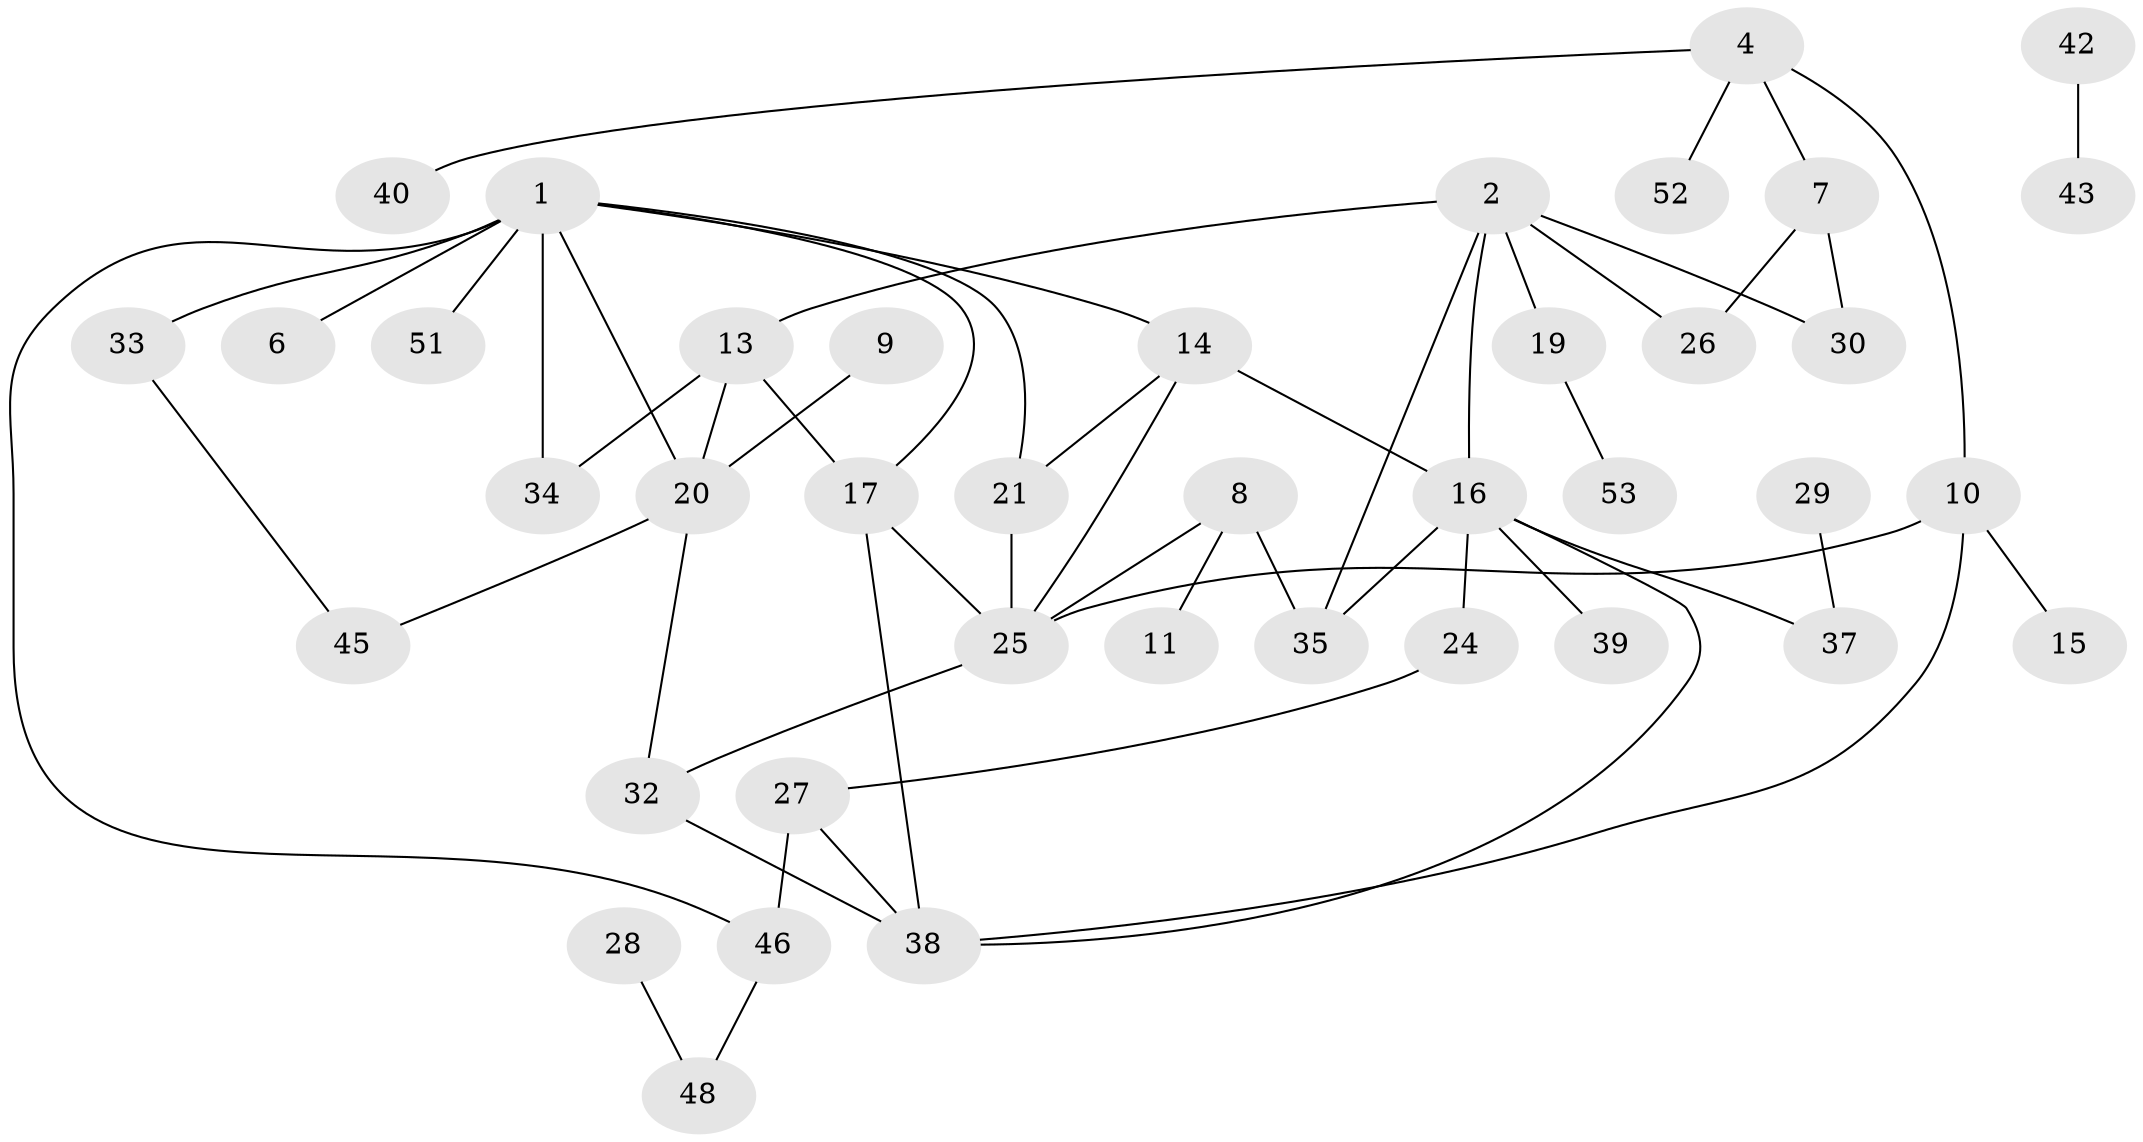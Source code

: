 // original degree distribution, {6: 0.0297029702970297, 3: 0.13861386138613863, 0: 0.1188118811881188, 2: 0.3069306930693069, 1: 0.26732673267326734, 4: 0.0891089108910891, 5: 0.04950495049504951}
// Generated by graph-tools (version 1.1) at 2025/48/03/04/25 22:48:19]
// undirected, 40 vertices, 55 edges
graph export_dot {
  node [color=gray90,style=filled];
  1;
  2;
  4;
  6;
  7;
  8;
  9;
  10;
  11;
  13;
  14;
  15;
  16;
  17;
  19;
  20;
  21;
  24;
  25;
  26;
  27;
  28;
  29;
  30;
  32;
  33;
  34;
  35;
  37;
  38;
  39;
  40;
  42;
  43;
  45;
  46;
  48;
  51;
  52;
  53;
  1 -- 6 [weight=1.0];
  1 -- 14 [weight=1.0];
  1 -- 17 [weight=1.0];
  1 -- 20 [weight=1.0];
  1 -- 21 [weight=1.0];
  1 -- 33 [weight=2.0];
  1 -- 34 [weight=1.0];
  1 -- 46 [weight=1.0];
  1 -- 51 [weight=1.0];
  2 -- 13 [weight=1.0];
  2 -- 16 [weight=1.0];
  2 -- 19 [weight=1.0];
  2 -- 26 [weight=1.0];
  2 -- 30 [weight=1.0];
  2 -- 35 [weight=1.0];
  4 -- 7 [weight=1.0];
  4 -- 10 [weight=1.0];
  4 -- 40 [weight=1.0];
  4 -- 52 [weight=1.0];
  7 -- 26 [weight=1.0];
  7 -- 30 [weight=1.0];
  8 -- 11 [weight=1.0];
  8 -- 25 [weight=1.0];
  8 -- 35 [weight=1.0];
  9 -- 20 [weight=1.0];
  10 -- 15 [weight=1.0];
  10 -- 25 [weight=1.0];
  10 -- 38 [weight=1.0];
  13 -- 17 [weight=1.0];
  13 -- 20 [weight=1.0];
  13 -- 34 [weight=1.0];
  14 -- 16 [weight=1.0];
  14 -- 21 [weight=1.0];
  14 -- 25 [weight=1.0];
  16 -- 24 [weight=1.0];
  16 -- 35 [weight=1.0];
  16 -- 37 [weight=1.0];
  16 -- 38 [weight=1.0];
  16 -- 39 [weight=1.0];
  17 -- 25 [weight=1.0];
  17 -- 38 [weight=1.0];
  19 -- 53 [weight=1.0];
  20 -- 32 [weight=1.0];
  20 -- 45 [weight=1.0];
  21 -- 25 [weight=1.0];
  24 -- 27 [weight=1.0];
  25 -- 32 [weight=1.0];
  27 -- 38 [weight=1.0];
  27 -- 46 [weight=2.0];
  28 -- 48 [weight=1.0];
  29 -- 37 [weight=1.0];
  32 -- 38 [weight=1.0];
  33 -- 45 [weight=1.0];
  42 -- 43 [weight=1.0];
  46 -- 48 [weight=1.0];
}
